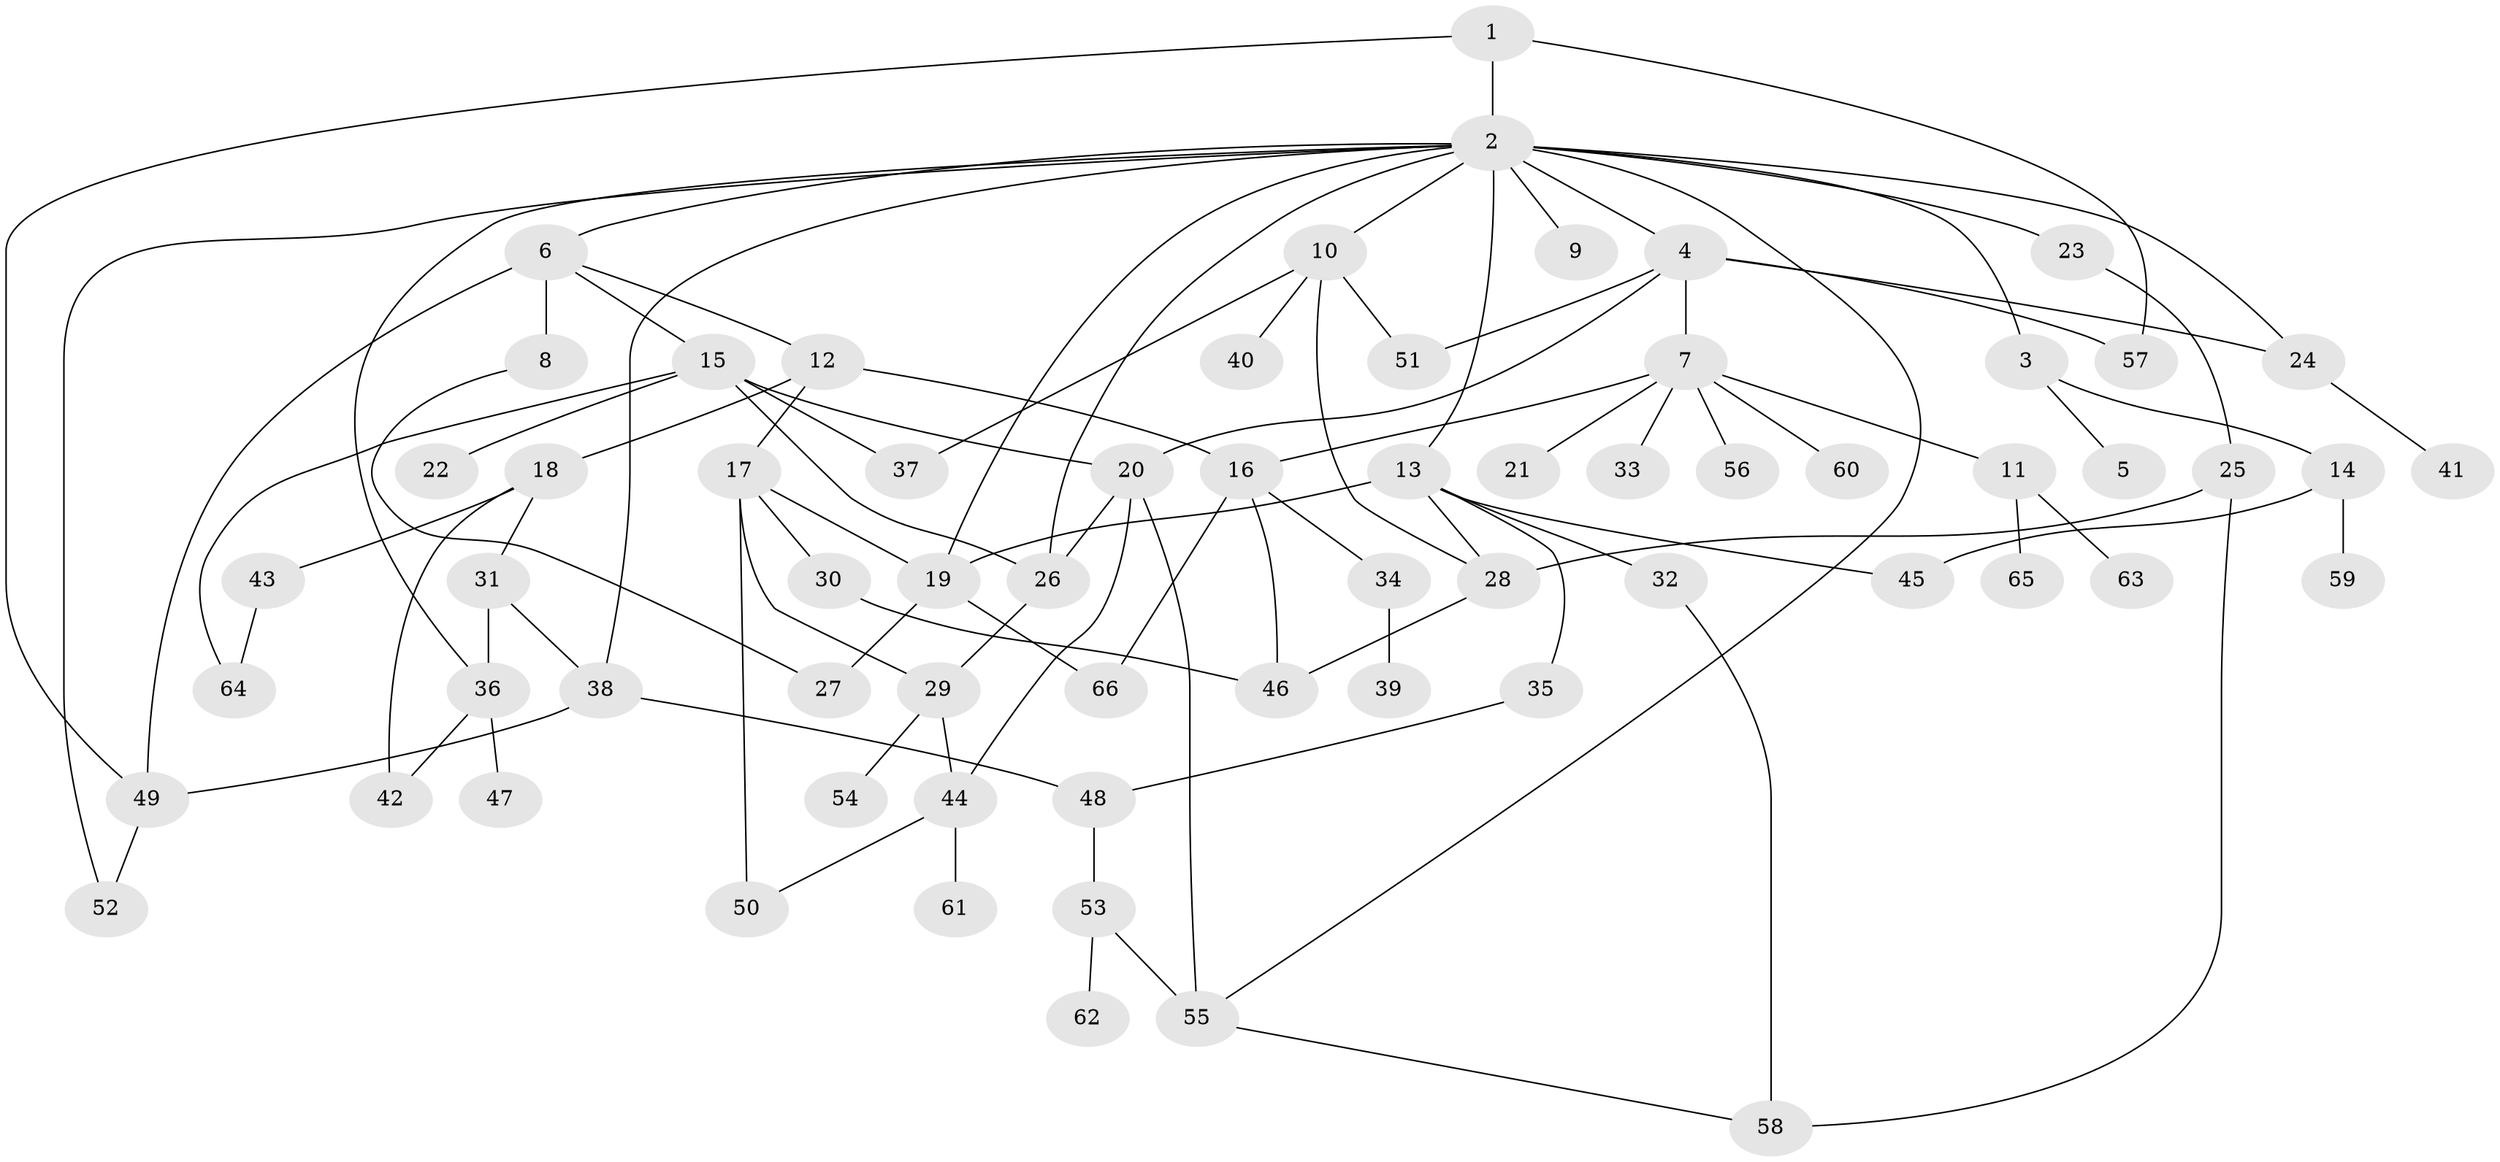 // original degree distribution, {7: 0.030303030303030304, 6: 0.022727272727272728, 4: 0.09090909090909091, 5: 0.05303030303030303, 2: 0.3181818181818182, 8: 0.007575757575757576, 3: 0.16666666666666666, 1: 0.3106060606060606}
// Generated by graph-tools (version 1.1) at 2025/34/03/09/25 02:34:25]
// undirected, 66 vertices, 97 edges
graph export_dot {
graph [start="1"]
  node [color=gray90,style=filled];
  1;
  2;
  3;
  4;
  5;
  6;
  7;
  8;
  9;
  10;
  11;
  12;
  13;
  14;
  15;
  16;
  17;
  18;
  19;
  20;
  21;
  22;
  23;
  24;
  25;
  26;
  27;
  28;
  29;
  30;
  31;
  32;
  33;
  34;
  35;
  36;
  37;
  38;
  39;
  40;
  41;
  42;
  43;
  44;
  45;
  46;
  47;
  48;
  49;
  50;
  51;
  52;
  53;
  54;
  55;
  56;
  57;
  58;
  59;
  60;
  61;
  62;
  63;
  64;
  65;
  66;
  1 -- 2 [weight=4.0];
  1 -- 49 [weight=1.0];
  1 -- 57 [weight=1.0];
  2 -- 3 [weight=1.0];
  2 -- 4 [weight=2.0];
  2 -- 6 [weight=1.0];
  2 -- 9 [weight=1.0];
  2 -- 10 [weight=1.0];
  2 -- 13 [weight=1.0];
  2 -- 19 [weight=1.0];
  2 -- 23 [weight=1.0];
  2 -- 24 [weight=1.0];
  2 -- 26 [weight=1.0];
  2 -- 36 [weight=1.0];
  2 -- 38 [weight=1.0];
  2 -- 52 [weight=1.0];
  2 -- 55 [weight=1.0];
  3 -- 5 [weight=1.0];
  3 -- 14 [weight=1.0];
  4 -- 7 [weight=1.0];
  4 -- 20 [weight=1.0];
  4 -- 24 [weight=1.0];
  4 -- 51 [weight=1.0];
  4 -- 57 [weight=1.0];
  6 -- 8 [weight=2.0];
  6 -- 12 [weight=1.0];
  6 -- 15 [weight=1.0];
  6 -- 49 [weight=1.0];
  7 -- 11 [weight=1.0];
  7 -- 16 [weight=1.0];
  7 -- 21 [weight=1.0];
  7 -- 33 [weight=1.0];
  7 -- 56 [weight=1.0];
  7 -- 60 [weight=1.0];
  8 -- 27 [weight=1.0];
  10 -- 28 [weight=1.0];
  10 -- 37 [weight=1.0];
  10 -- 40 [weight=1.0];
  10 -- 51 [weight=1.0];
  11 -- 63 [weight=1.0];
  11 -- 65 [weight=1.0];
  12 -- 16 [weight=1.0];
  12 -- 17 [weight=2.0];
  12 -- 18 [weight=1.0];
  13 -- 19 [weight=1.0];
  13 -- 28 [weight=1.0];
  13 -- 32 [weight=2.0];
  13 -- 35 [weight=1.0];
  13 -- 45 [weight=1.0];
  14 -- 45 [weight=1.0];
  14 -- 59 [weight=1.0];
  15 -- 20 [weight=1.0];
  15 -- 22 [weight=1.0];
  15 -- 26 [weight=1.0];
  15 -- 37 [weight=1.0];
  15 -- 64 [weight=1.0];
  16 -- 34 [weight=1.0];
  16 -- 46 [weight=1.0];
  16 -- 66 [weight=1.0];
  17 -- 19 [weight=1.0];
  17 -- 29 [weight=1.0];
  17 -- 30 [weight=1.0];
  17 -- 50 [weight=1.0];
  18 -- 31 [weight=1.0];
  18 -- 42 [weight=1.0];
  18 -- 43 [weight=1.0];
  19 -- 27 [weight=2.0];
  19 -- 66 [weight=1.0];
  20 -- 26 [weight=1.0];
  20 -- 44 [weight=1.0];
  20 -- 55 [weight=2.0];
  23 -- 25 [weight=1.0];
  24 -- 41 [weight=1.0];
  25 -- 28 [weight=1.0];
  25 -- 58 [weight=1.0];
  26 -- 29 [weight=2.0];
  28 -- 46 [weight=1.0];
  29 -- 44 [weight=1.0];
  29 -- 54 [weight=1.0];
  30 -- 46 [weight=2.0];
  31 -- 36 [weight=1.0];
  31 -- 38 [weight=1.0];
  32 -- 58 [weight=1.0];
  34 -- 39 [weight=1.0];
  35 -- 48 [weight=1.0];
  36 -- 42 [weight=1.0];
  36 -- 47 [weight=2.0];
  38 -- 48 [weight=1.0];
  38 -- 49 [weight=1.0];
  43 -- 64 [weight=1.0];
  44 -- 50 [weight=1.0];
  44 -- 61 [weight=1.0];
  48 -- 53 [weight=2.0];
  49 -- 52 [weight=1.0];
  53 -- 55 [weight=1.0];
  53 -- 62 [weight=1.0];
  55 -- 58 [weight=1.0];
}
